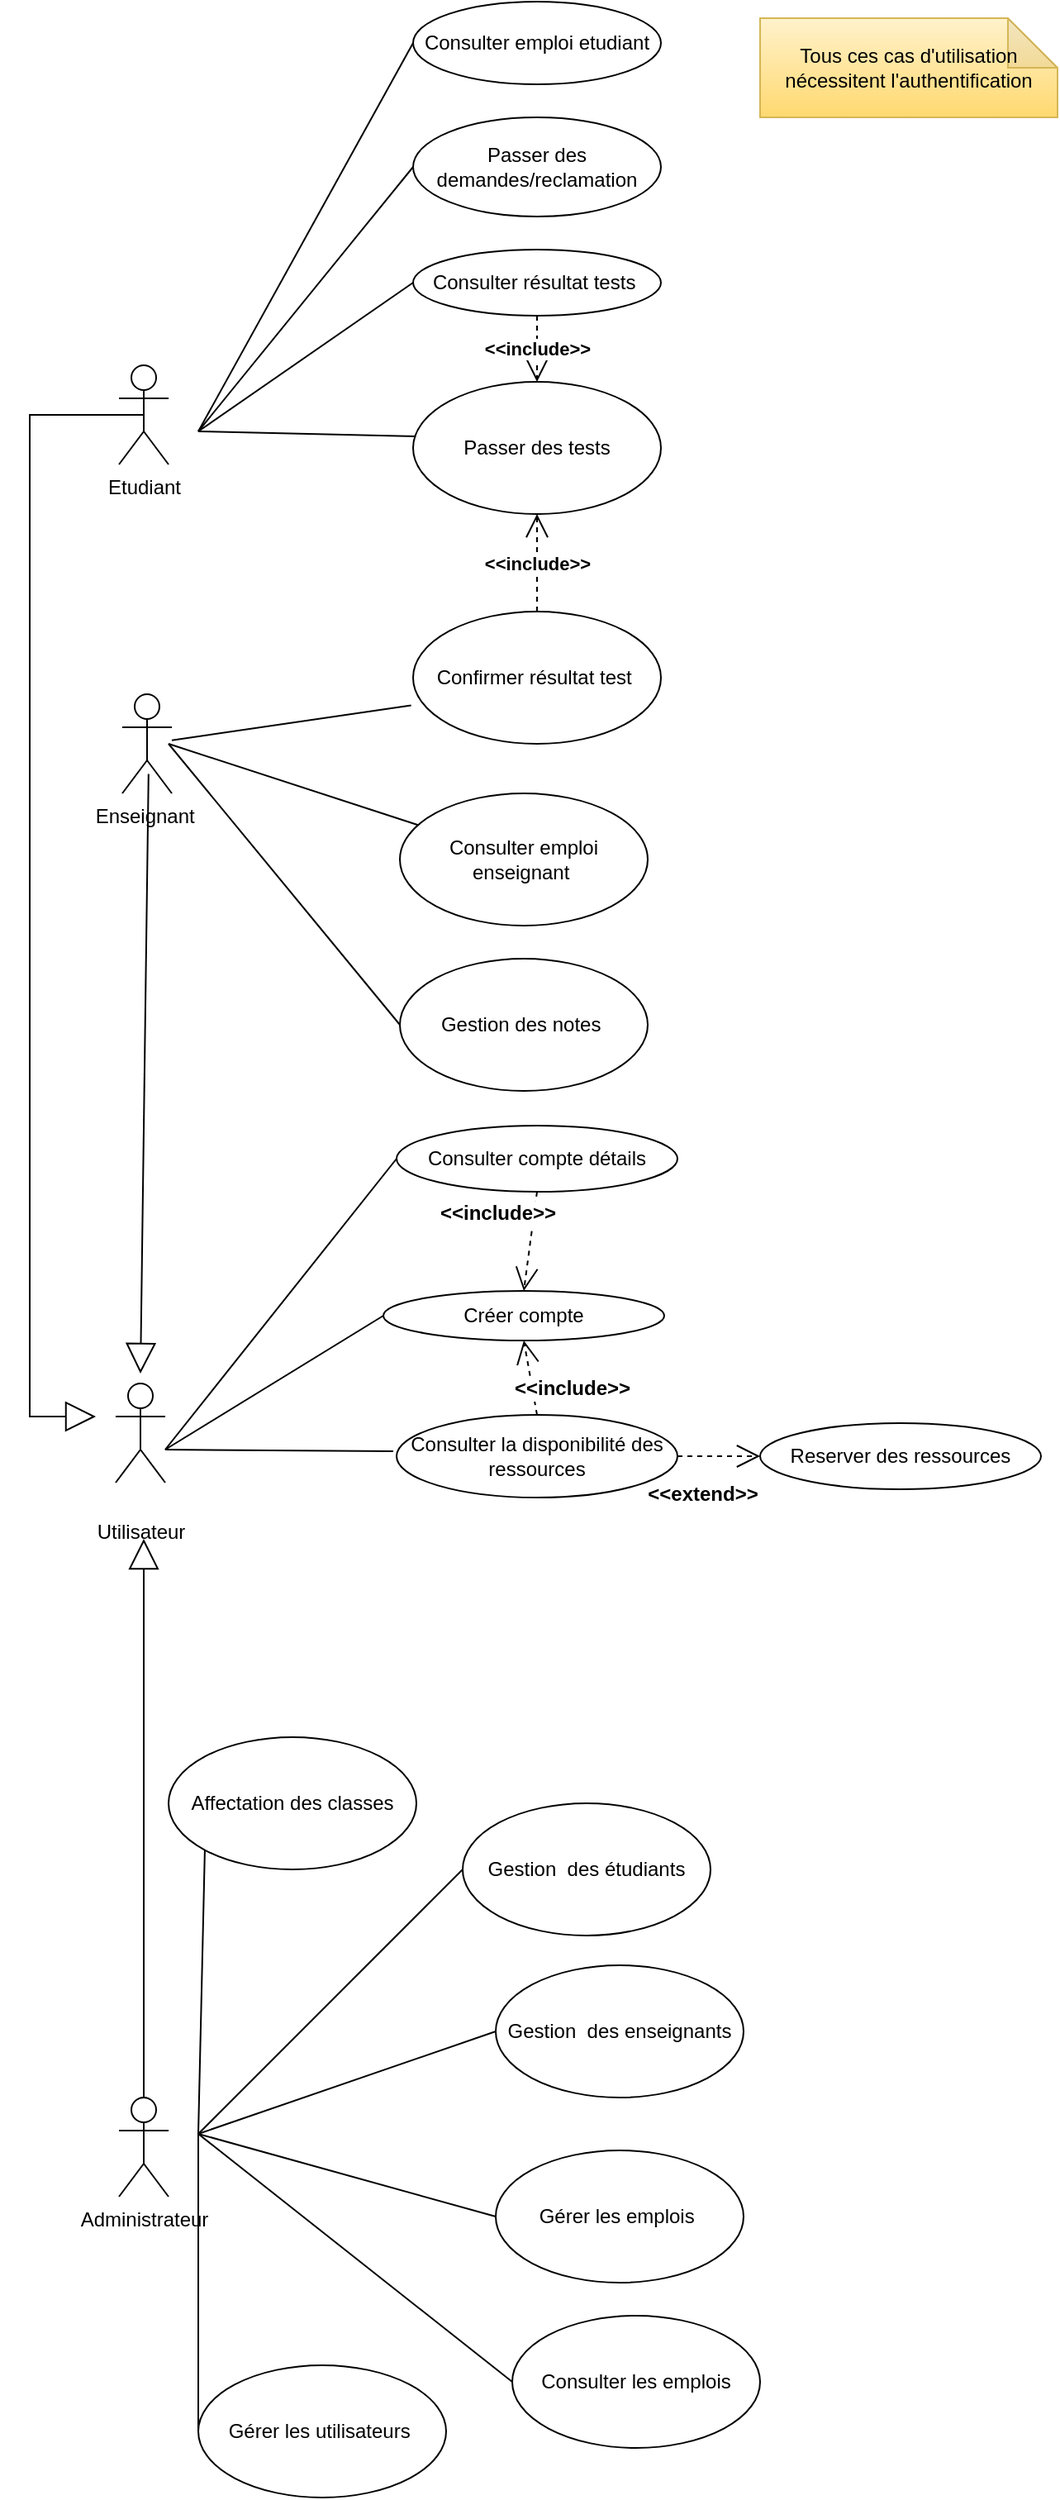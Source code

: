 <mxfile version="21.2.8" type="google">
  <diagram name="Page-1" id="PsCtRdoZDV-_hR0yBwFa">
    <mxGraphModel grid="1" page="1" gridSize="10" guides="1" tooltips="1" connect="1" arrows="1" fold="1" pageScale="1" pageWidth="850" pageHeight="1100" math="0" shadow="0">
      <root>
        <mxCell id="0" />
        <mxCell id="1" parent="0" />
        <mxCell id="X9OBdJkQTq5wzG8gP3uS-1" value="Utilisateur" style="shape=umlActor;verticalLabelPosition=bottom;verticalAlign=middle;html=1;outlineConnect=0;" vertex="1" parent="1">
          <mxGeometry x="72" y="496" width="30" height="60" as="geometry" />
        </mxCell>
        <mxCell id="X9OBdJkQTq5wzG8gP3uS-2" value="Consulter compte détails" style="ellipse;whiteSpace=wrap;html=1;" vertex="1" parent="1">
          <mxGeometry x="242" y="340" width="170" height="40" as="geometry" />
        </mxCell>
        <mxCell id="X9OBdJkQTq5wzG8gP3uS-3" value="Créer compte" style="ellipse;whiteSpace=wrap;html=1;" vertex="1" parent="1">
          <mxGeometry x="234" y="440" width="170" height="30" as="geometry" />
        </mxCell>
        <mxCell id="X9OBdJkQTq5wzG8gP3uS-6" value="" style="endArrow=none;html=1;rounded=0;entryX=0;entryY=0.5;entryDx=0;entryDy=0;fontSize=12;fillColor=default;" edge="1" parent="1" target="X9OBdJkQTq5wzG8gP3uS-3">
          <mxGeometry width="50" height="50" relative="1" as="geometry">
            <mxPoint x="102" y="536" as="sourcePoint" />
            <mxPoint x="322" y="453" as="targetPoint" />
          </mxGeometry>
        </mxCell>
        <mxCell id="X9OBdJkQTq5wzG8gP3uS-7" value="Consulter la disponibilité des ressources" style="ellipse;whiteSpace=wrap;html=1;" vertex="1" parent="1">
          <mxGeometry x="242" y="515" width="170" height="50" as="geometry" />
        </mxCell>
        <mxCell id="X9OBdJkQTq5wzG8gP3uS-8" value="Reserver des ressources" style="ellipse;whiteSpace=wrap;html=1;" vertex="1" parent="1">
          <mxGeometry x="462" y="520" width="170" height="40" as="geometry" />
        </mxCell>
        <mxCell id="X9OBdJkQTq5wzG8gP3uS-9" value="&lt;b&gt;&amp;lt;&amp;lt;extend&amp;gt;&amp;gt;&lt;/b&gt;" style="endArrow=open;endSize=12;dashed=1;html=1;rounded=0;entryX=0;entryY=0.5;entryDx=0;entryDy=0;exitX=1;exitY=0.5;exitDx=0;exitDy=0;fontSize=12;fillColor=default;" edge="1" parent="1" source="X9OBdJkQTq5wzG8gP3uS-7" target="X9OBdJkQTq5wzG8gP3uS-8">
          <mxGeometry x="-0.456" y="-23" width="160" relative="1" as="geometry">
            <mxPoint x="532" y="938" as="sourcePoint" />
            <mxPoint x="371" y="1013" as="targetPoint" />
            <Array as="points" />
            <mxPoint x="1" as="offset" />
          </mxGeometry>
        </mxCell>
        <mxCell id="X9OBdJkQTq5wzG8gP3uS-10" value="" style="endArrow=none;html=1;rounded=0;fontSize=12;fillColor=default;" edge="1" parent="1">
          <mxGeometry width="50" height="50" relative="1" as="geometry">
            <mxPoint x="102" y="536" as="sourcePoint" />
            <mxPoint x="240" y="537" as="targetPoint" />
          </mxGeometry>
        </mxCell>
        <mxCell id="X9OBdJkQTq5wzG8gP3uS-12" value="" style="endArrow=none;html=1;rounded=0;entryX=0;entryY=0.5;entryDx=0;entryDy=0;fontSize=12;fillColor=default;" edge="1" parent="1" target="X9OBdJkQTq5wzG8gP3uS-2">
          <mxGeometry width="50" height="50" relative="1" as="geometry">
            <mxPoint x="102" y="536" as="sourcePoint" />
            <mxPoint x="321.49" y="354.12" as="targetPoint" />
          </mxGeometry>
        </mxCell>
        <mxCell id="X9OBdJkQTq5wzG8gP3uS-16" value="Etudiant" style="shape=umlActor;verticalLabelPosition=bottom;verticalAlign=top;html=1;outlineConnect=0;" vertex="1" parent="1">
          <mxGeometry x="74" y="-120" width="30" height="60" as="geometry" />
        </mxCell>
        <mxCell id="X9OBdJkQTq5wzG8gP3uS-17" value="Passer des demandes/reclamation" style="ellipse;whiteSpace=wrap;html=1;" vertex="1" parent="1">
          <mxGeometry x="252" y="-270" width="150" height="60" as="geometry" />
        </mxCell>
        <mxCell id="X9OBdJkQTq5wzG8gP3uS-18" value="Consulter emploi etudiant" style="ellipse;whiteSpace=wrap;html=1;" vertex="1" parent="1">
          <mxGeometry x="252" y="-340" width="150" height="50" as="geometry" />
        </mxCell>
        <mxCell id="X9OBdJkQTq5wzG8gP3uS-21" value="Passer des tests" style="ellipse;whiteSpace=wrap;html=1;" vertex="1" parent="1">
          <mxGeometry x="252" y="-110" width="150" height="80" as="geometry" />
        </mxCell>
        <mxCell id="X9OBdJkQTq5wzG8gP3uS-22" value="Consulter résultat tests&amp;nbsp;" style="ellipse;whiteSpace=wrap;html=1;" vertex="1" parent="1">
          <mxGeometry x="252" y="-190" width="150" height="40" as="geometry" />
        </mxCell>
        <mxCell id="X9OBdJkQTq5wzG8gP3uS-23" value="" style="endArrow=none;html=1;rounded=0;entryX=0;entryY=0.5;entryDx=0;entryDy=0;" edge="1" parent="1" target="X9OBdJkQTq5wzG8gP3uS-22">
          <mxGeometry width="50" height="50" relative="1" as="geometry">
            <mxPoint x="122" y="-80" as="sourcePoint" />
            <mxPoint x="266" y="-48" as="targetPoint" />
          </mxGeometry>
        </mxCell>
        <mxCell id="X9OBdJkQTq5wzG8gP3uS-24" value="" style="endArrow=none;html=1;rounded=0;entryX=0.011;entryY=0.413;entryDx=0;entryDy=0;entryPerimeter=0;" edge="1" parent="1" target="X9OBdJkQTq5wzG8gP3uS-21">
          <mxGeometry width="50" height="50" relative="1" as="geometry">
            <mxPoint x="122" y="-80" as="sourcePoint" />
            <mxPoint x="262" y="70" as="targetPoint" />
          </mxGeometry>
        </mxCell>
        <mxCell id="X9OBdJkQTq5wzG8gP3uS-25" value="" style="endArrow=none;html=1;rounded=0;entryX=0;entryY=0.5;entryDx=0;entryDy=0;" edge="1" parent="1" target="X9OBdJkQTq5wzG8gP3uS-18">
          <mxGeometry width="50" height="50" relative="1" as="geometry">
            <mxPoint x="122" y="-80" as="sourcePoint" />
            <mxPoint x="266" y="-48" as="targetPoint" />
          </mxGeometry>
        </mxCell>
        <mxCell id="X9OBdJkQTq5wzG8gP3uS-26" value="" style="endArrow=none;html=1;rounded=0;entryX=0;entryY=0.5;entryDx=0;entryDy=0;" edge="1" parent="1" target="X9OBdJkQTq5wzG8gP3uS-17">
          <mxGeometry width="50" height="50" relative="1" as="geometry">
            <mxPoint x="122" y="-80" as="sourcePoint" />
            <mxPoint x="262" y="-290" as="targetPoint" />
          </mxGeometry>
        </mxCell>
        <mxCell id="X9OBdJkQTq5wzG8gP3uS-27" value="Confirmer résultat test&amp;nbsp;" style="ellipse;whiteSpace=wrap;html=1;" vertex="1" parent="1">
          <mxGeometry x="252" y="29" width="150" height="80" as="geometry" />
        </mxCell>
        <mxCell id="X9OBdJkQTq5wzG8gP3uS-29" value="Enseignant&amp;nbsp;" style="shape=umlActor;verticalLabelPosition=bottom;verticalAlign=top;html=1;outlineConnect=0;" vertex="1" parent="1">
          <mxGeometry x="76" y="79" width="30" height="60" as="geometry" />
        </mxCell>
        <mxCell id="X9OBdJkQTq5wzG8gP3uS-30" value="Gestion des notes&amp;nbsp;" style="ellipse;whiteSpace=wrap;html=1;" vertex="1" parent="1">
          <mxGeometry x="244" y="239" width="150" height="80" as="geometry" />
        </mxCell>
        <mxCell id="X9OBdJkQTq5wzG8gP3uS-31" value="" style="endArrow=none;html=1;rounded=0;exitX=0;exitY=0.5;exitDx=0;exitDy=0;" edge="1" parent="1" source="X9OBdJkQTq5wzG8gP3uS-30">
          <mxGeometry width="50" height="50" relative="1" as="geometry">
            <mxPoint x="234" y="529" as="sourcePoint" />
            <mxPoint x="104" y="109" as="targetPoint" />
          </mxGeometry>
        </mxCell>
        <mxCell id="X9OBdJkQTq5wzG8gP3uS-32" value="" style="endArrow=none;html=1;rounded=0;" edge="1" parent="1" source="X9OBdJkQTq5wzG8gP3uS-28">
          <mxGeometry width="50" height="50" relative="1" as="geometry">
            <mxPoint x="504" y="99" as="sourcePoint" />
            <mxPoint x="104" y="109" as="targetPoint" />
          </mxGeometry>
        </mxCell>
        <mxCell id="X9OBdJkQTq5wzG8gP3uS-33" value="" style="endArrow=none;html=1;rounded=0;exitX=-0.008;exitY=0.71;exitDx=0;exitDy=0;exitPerimeter=0;" edge="1" parent="1" source="X9OBdJkQTq5wzG8gP3uS-27" target="X9OBdJkQTq5wzG8gP3uS-29">
          <mxGeometry width="50" height="50" relative="1" as="geometry">
            <mxPoint x="234" y="419" as="sourcePoint" />
            <mxPoint x="84" y="329" as="targetPoint" />
          </mxGeometry>
        </mxCell>
        <mxCell id="X9OBdJkQTq5wzG8gP3uS-34" value="&lt;b&gt;&amp;lt;&amp;lt;include&amp;gt;&amp;gt;&lt;/b&gt;" style="endArrow=open;endSize=12;dashed=1;html=1;rounded=0;exitX=0.5;exitY=0;exitDx=0;exitDy=0;entryX=0.5;entryY=1;entryDx=0;entryDy=0;" edge="1" parent="1" source="X9OBdJkQTq5wzG8gP3uS-27" target="X9OBdJkQTq5wzG8gP3uS-21">
          <mxGeometry width="160" relative="1" as="geometry">
            <mxPoint x="457.0" y="-140" as="sourcePoint" />
            <mxPoint x="552" y="-250" as="targetPoint" />
            <Array as="points" />
          </mxGeometry>
        </mxCell>
        <mxCell id="X9OBdJkQTq5wzG8gP3uS-35" value="&lt;b&gt;&amp;lt;&amp;lt;include&amp;gt;&amp;gt;&lt;/b&gt;" style="endArrow=open;endSize=12;dashed=1;html=1;rounded=0;exitX=0.5;exitY=1;exitDx=0;exitDy=0;entryX=0.5;entryY=0;entryDx=0;entryDy=0;" edge="1" parent="1" source="X9OBdJkQTq5wzG8gP3uS-22" target="X9OBdJkQTq5wzG8gP3uS-21">
          <mxGeometry width="160" relative="1" as="geometry">
            <mxPoint x="353" y="364" as="sourcePoint" />
            <mxPoint x="332" y="180" as="targetPoint" />
            <Array as="points" />
          </mxGeometry>
        </mxCell>
        <mxCell id="X9OBdJkQTq5wzG8gP3uS-42" value="Administrateur" style="shape=umlActor;verticalLabelPosition=bottom;verticalAlign=top;html=1;outlineConnect=0;" vertex="1" parent="1">
          <mxGeometry x="74" y="928" width="30" height="60" as="geometry" />
        </mxCell>
        <mxCell id="X9OBdJkQTq5wzG8gP3uS-43" value="Gérer les utilisateurs&amp;nbsp;" style="ellipse;whiteSpace=wrap;html=1;" vertex="1" parent="1">
          <mxGeometry x="122" y="1090" width="150" height="80" as="geometry" />
        </mxCell>
        <mxCell id="X9OBdJkQTq5wzG8gP3uS-46" value="Gérer les emplois&amp;nbsp;" style="ellipse;whiteSpace=wrap;html=1;" vertex="1" parent="1">
          <mxGeometry x="302" y="960" width="150" height="80" as="geometry" />
        </mxCell>
        <mxCell id="X9OBdJkQTq5wzG8gP3uS-47" value="Consulter les emplois" style="ellipse;whiteSpace=wrap;html=1;" vertex="1" parent="1">
          <mxGeometry x="312" y="1060" width="150" height="80" as="geometry" />
        </mxCell>
        <mxCell id="X9OBdJkQTq5wzG8gP3uS-48" value="Gestion&amp;nbsp; des enseignants" style="ellipse;whiteSpace=wrap;html=1;" vertex="1" parent="1">
          <mxGeometry x="302" y="848" width="150" height="80" as="geometry" />
        </mxCell>
        <mxCell id="X9OBdJkQTq5wzG8gP3uS-49" value="Gestion&amp;nbsp; des étudiants" style="ellipse;whiteSpace=wrap;html=1;" vertex="1" parent="1">
          <mxGeometry x="282" y="750" width="150" height="80" as="geometry" />
        </mxCell>
        <mxCell id="X9OBdJkQTq5wzG8gP3uS-50" value="" style="endArrow=none;html=1;rounded=0;entryX=0;entryY=0.5;entryDx=0;entryDy=0;" edge="1" parent="1" target="X9OBdJkQTq5wzG8gP3uS-47">
          <mxGeometry width="50" height="50" relative="1" as="geometry">
            <mxPoint x="122" y="950" as="sourcePoint" />
            <mxPoint x="294" y="1050" as="targetPoint" />
          </mxGeometry>
        </mxCell>
        <mxCell id="X9OBdJkQTq5wzG8gP3uS-51" value="" style="endArrow=none;html=1;rounded=0;entryX=0;entryY=0.5;entryDx=0;entryDy=0;" edge="1" parent="1" target="X9OBdJkQTq5wzG8gP3uS-46">
          <mxGeometry width="50" height="50" relative="1" as="geometry">
            <mxPoint x="122" y="950" as="sourcePoint" />
            <mxPoint x="305" y="1080" as="targetPoint" />
          </mxGeometry>
        </mxCell>
        <mxCell id="X9OBdJkQTq5wzG8gP3uS-52" value="" style="endArrow=none;html=1;rounded=0;entryX=0;entryY=0.5;entryDx=0;entryDy=0;" edge="1" parent="1" target="X9OBdJkQTq5wzG8gP3uS-48">
          <mxGeometry width="50" height="50" relative="1" as="geometry">
            <mxPoint x="122" y="950" as="sourcePoint" />
            <mxPoint x="302" y="960" as="targetPoint" />
          </mxGeometry>
        </mxCell>
        <mxCell id="X9OBdJkQTq5wzG8gP3uS-53" value="" style="endArrow=none;html=1;rounded=0;entryX=0;entryY=0.5;entryDx=0;entryDy=0;" edge="1" parent="1" target="X9OBdJkQTq5wzG8gP3uS-49">
          <mxGeometry width="50" height="50" relative="1" as="geometry">
            <mxPoint x="122" y="950" as="sourcePoint" />
            <mxPoint x="302" y="830" as="targetPoint" />
          </mxGeometry>
        </mxCell>
        <mxCell id="X9OBdJkQTq5wzG8gP3uS-54" value="Affectation des classes" style="ellipse;whiteSpace=wrap;html=1;" vertex="1" parent="1">
          <mxGeometry x="104" y="710" width="150" height="80" as="geometry" />
        </mxCell>
        <mxCell id="X9OBdJkQTq5wzG8gP3uS-55" value="" style="endArrow=none;html=1;rounded=0;entryX=0;entryY=1;entryDx=0;entryDy=0;" edge="1" parent="1" target="X9OBdJkQTq5wzG8gP3uS-54">
          <mxGeometry width="50" height="50" relative="1" as="geometry">
            <mxPoint x="122" y="950" as="sourcePoint" />
            <mxPoint x="302" y="740" as="targetPoint" />
          </mxGeometry>
        </mxCell>
        <mxCell id="X9OBdJkQTq5wzG8gP3uS-56" value="" style="endArrow=none;html=1;rounded=0;entryX=0;entryY=0.5;entryDx=0;entryDy=0;" edge="1" parent="1" target="X9OBdJkQTq5wzG8gP3uS-43">
          <mxGeometry width="50" height="50" relative="1" as="geometry">
            <mxPoint x="122" y="950" as="sourcePoint" />
            <mxPoint x="304" y="1060" as="targetPoint" />
          </mxGeometry>
        </mxCell>
        <mxCell id="X9OBdJkQTq5wzG8gP3uS-28" value="Consulter emploi enseignant&amp;nbsp;" style="ellipse;whiteSpace=wrap;html=1;" vertex="1" parent="1">
          <mxGeometry x="244" y="139" width="150" height="80" as="geometry" />
        </mxCell>
        <mxCell id="X9OBdJkQTq5wzG8gP3uS-80" value="&lt;b&gt;&amp;lt;&amp;lt;include&amp;gt;&amp;gt;&lt;/b&gt;" style="endArrow=open;endSize=12;dashed=1;html=1;rounded=0;entryX=0.5;entryY=1;entryDx=0;entryDy=0;exitX=0.5;exitY=0;exitDx=0;exitDy=0;fontSize=12;fillColor=default;" edge="1" parent="1" source="X9OBdJkQTq5wzG8gP3uS-7" target="X9OBdJkQTq5wzG8gP3uS-3">
          <mxGeometry x="-0.456" y="-23" width="160" relative="1" as="geometry">
            <mxPoint x="729" y="525" as="sourcePoint" />
            <mxPoint x="786" y="566" as="targetPoint" />
            <Array as="points" />
            <mxPoint x="1" as="offset" />
          </mxGeometry>
        </mxCell>
        <mxCell id="X9OBdJkQTq5wzG8gP3uS-81" value="&lt;b&gt;&amp;lt;&amp;lt;include&amp;gt;&amp;gt;&lt;/b&gt;" style="endArrow=open;endSize=12;dashed=1;html=1;rounded=0;entryX=0.5;entryY=0;entryDx=0;entryDy=0;exitX=0.5;exitY=1;exitDx=0;exitDy=0;fontSize=12;fillColor=default;" edge="1" parent="1" source="X9OBdJkQTq5wzG8gP3uS-2" target="X9OBdJkQTq5wzG8gP3uS-3">
          <mxGeometry x="-0.456" y="-23" width="160" relative="1" as="geometry">
            <mxPoint x="640" y="481" as="sourcePoint" />
            <mxPoint x="436" y="390" as="targetPoint" />
            <Array as="points" />
            <mxPoint x="1" as="offset" />
          </mxGeometry>
        </mxCell>
        <mxCell id="X9OBdJkQTq5wzG8gP3uS-106" value="" style="endArrow=block;endSize=16;endFill=0;html=1;rounded=0;exitX=0.5;exitY=0;exitDx=0;exitDy=0;exitPerimeter=0;" edge="1" parent="1" source="X9OBdJkQTq5wzG8gP3uS-42">
          <mxGeometry width="160" relative="1" as="geometry">
            <mxPoint x="100" y="610" as="sourcePoint" />
            <mxPoint x="89" y="590" as="targetPoint" />
          </mxGeometry>
        </mxCell>
        <mxCell id="X9OBdJkQTq5wzG8gP3uS-107" value="" style="endArrow=block;endSize=16;endFill=0;html=1;rounded=0;exitX=0.53;exitY=0.804;exitDx=0;exitDy=0;exitPerimeter=0;" edge="1" parent="1" source="X9OBdJkQTq5wzG8gP3uS-29">
          <mxGeometry width="160" relative="1" as="geometry">
            <mxPoint x="99" y="938" as="sourcePoint" />
            <mxPoint x="87" y="490" as="targetPoint" />
          </mxGeometry>
        </mxCell>
        <mxCell id="X9OBdJkQTq5wzG8gP3uS-108" value="" style="endArrow=block;endSize=16;endFill=0;html=1;rounded=0;exitX=0.5;exitY=0.5;exitDx=0;exitDy=0;exitPerimeter=0;" edge="1" parent="1" source="X9OBdJkQTq5wzG8gP3uS-16">
          <mxGeometry width="160" relative="1" as="geometry">
            <mxPoint x="102" y="137" as="sourcePoint" />
            <mxPoint x="60" y="516" as="targetPoint" />
            <Array as="points">
              <mxPoint x="20" y="-90" />
              <mxPoint x="20" y="516" />
            </Array>
          </mxGeometry>
        </mxCell>
        <mxCell id="X9OBdJkQTq5wzG8gP3uS-110" value="Tous ces cas d&#39;utilisation nécessitent l&#39;authentification" style="shape=note;whiteSpace=wrap;html=1;backgroundOutline=1;darkOpacity=0.05;fontFamily=Helvetica;fontSize=12;fillColor=#fff2cc;gradientColor=#FFD970;strokeColor=#d6b656;" vertex="1" parent="1">
          <mxGeometry x="462" y="-330" width="180" height="60" as="geometry" />
        </mxCell>
      </root>
    </mxGraphModel>
  </diagram>
</mxfile>
